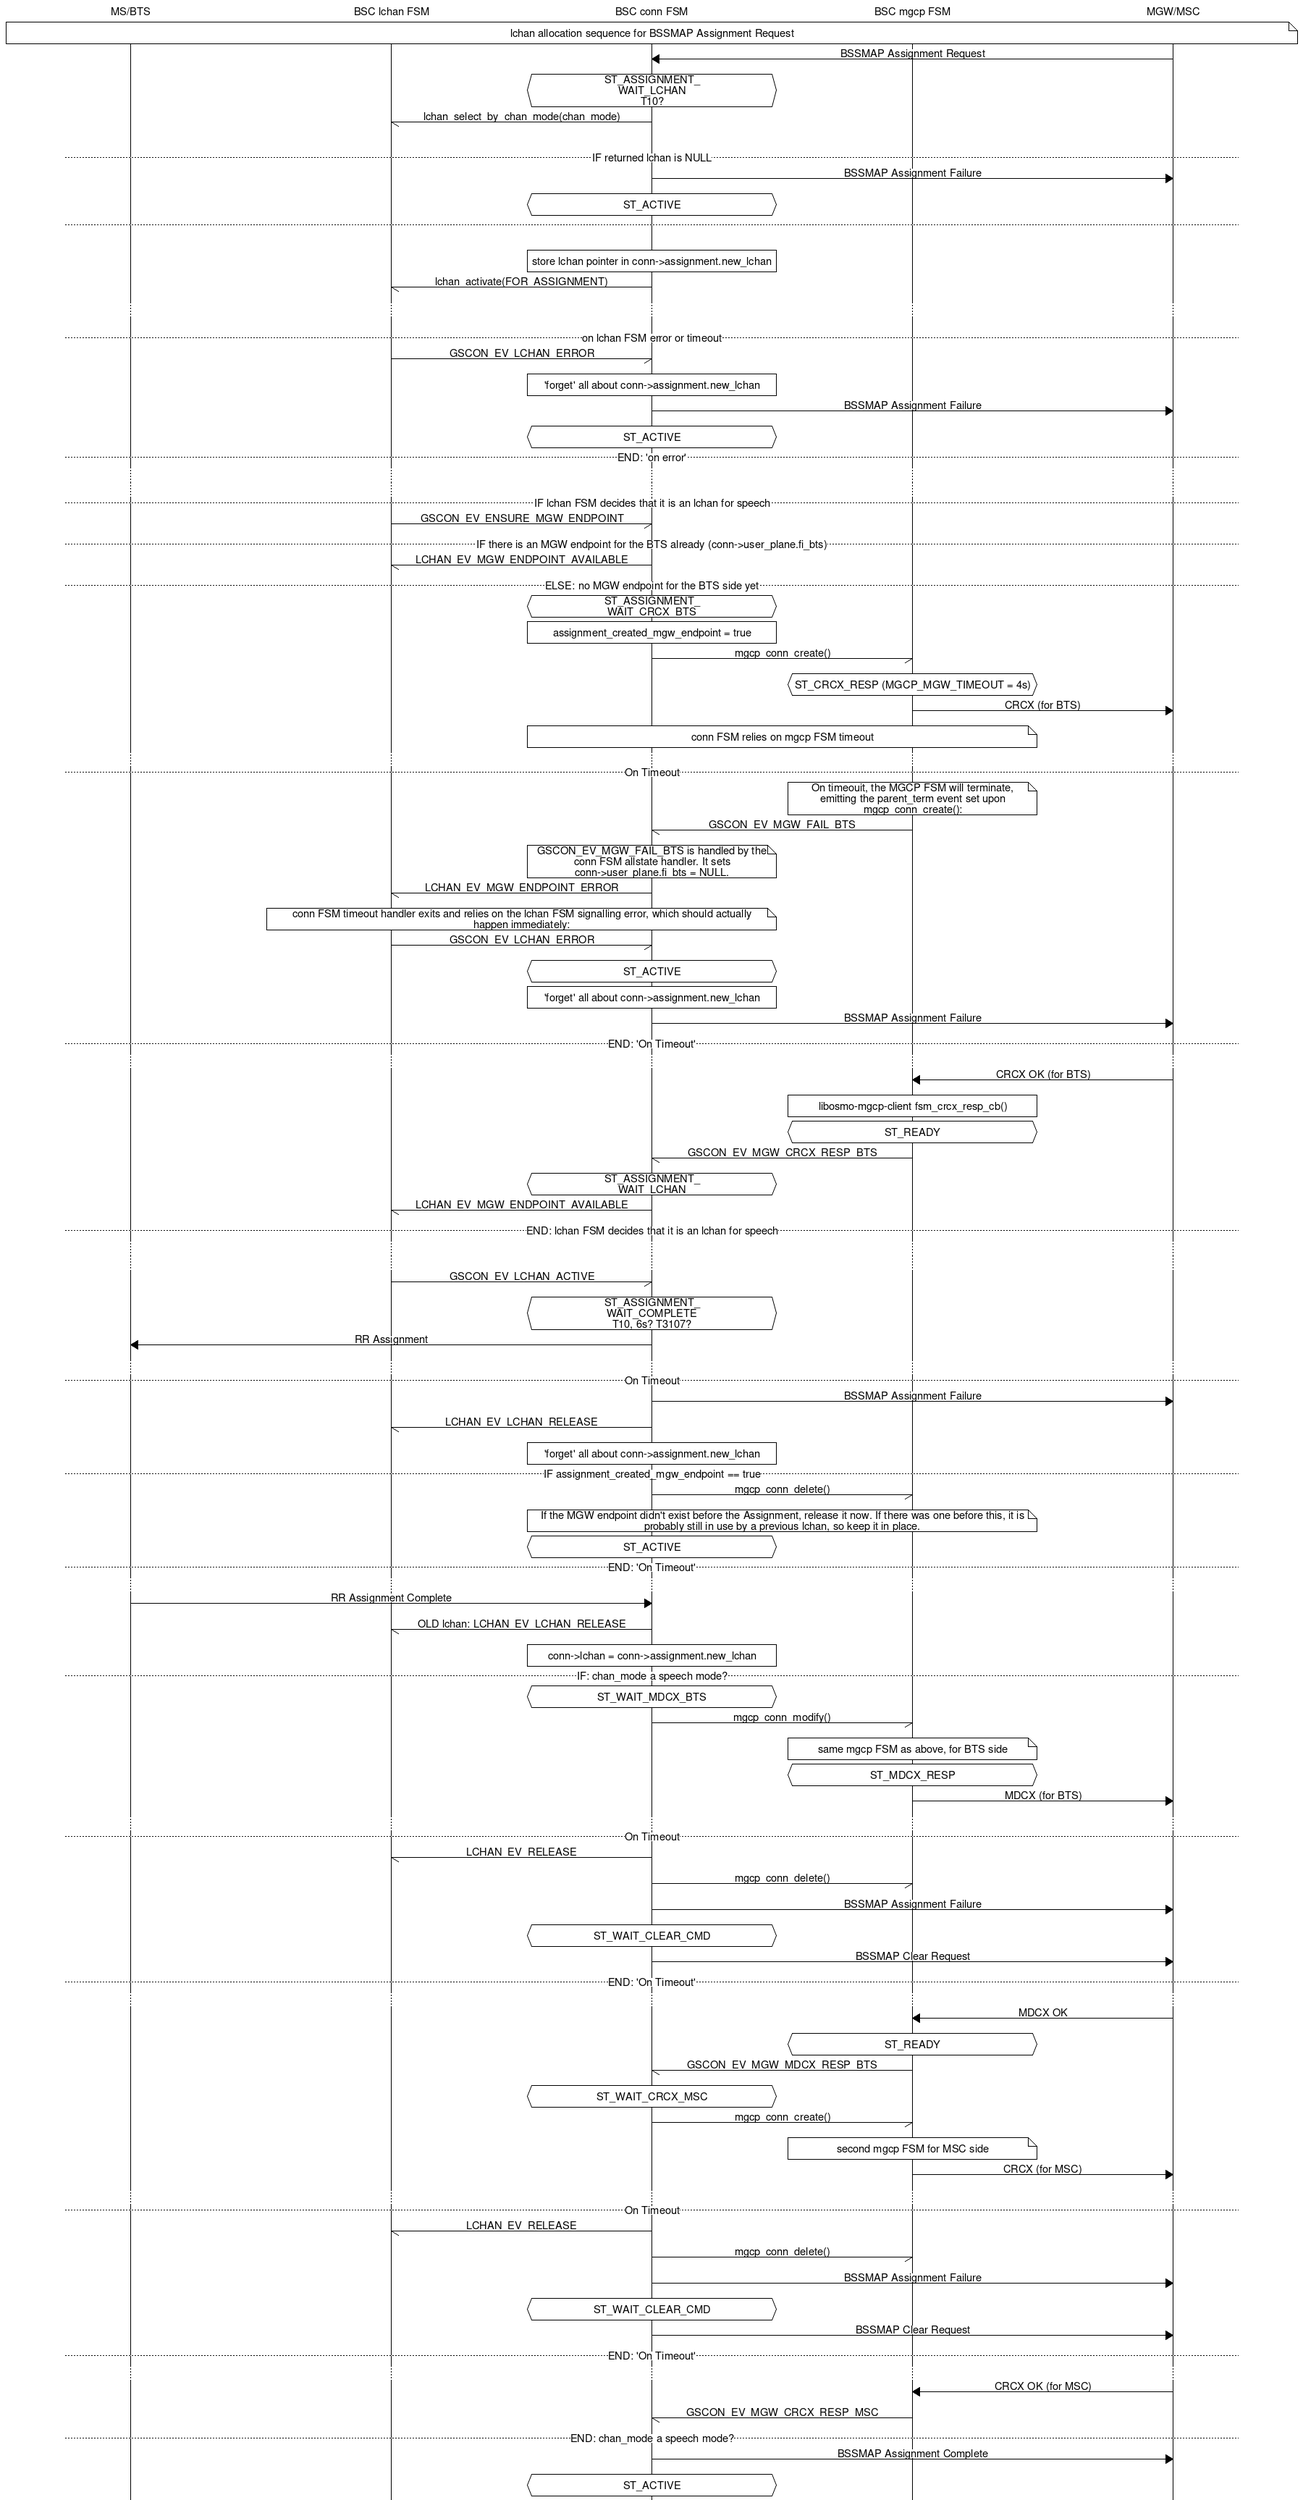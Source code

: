 msc {
	hscale=3;
	ms [label="MS/BTS"], bsc_lchan[label="BSC lchan FSM"],
	bsc_gscon[label="BSC conn FSM"], bsc_mgcp[label="BSC mgcp FSM"], mgw_msc[label="MGW/MSC"];

	ms note mgw_msc [label="lchan allocation sequence for BSSMAP Assignment Request"];

	bsc_gscon <= mgw_msc [label="BSSMAP Assignment Request"];
	bsc_gscon abox bsc_gscon [label="ST_ASSIGNMENT_\nWAIT_LCHAN\nT10?"];

	bsc_lchan <- bsc_gscon [label="lchan_select_by_chan_mode(chan_mode)"];
	|||;
	--- [label="IF returned lchan is NULL"];
	bsc_gscon => mgw_msc [label="BSSMAP Assignment Failure"];
	bsc_gscon abox bsc_gscon [label="ST_ACTIVE"];
	---;
	|||;
	bsc_gscon box bsc_gscon [label="store lchan pointer in conn->assignment.new_lchan"];
	bsc_lchan <- bsc_gscon [label="lchan_activate(FOR_ASSIGNMENT)"];
	...;
	|||;
	--- [label="on lchan FSM error or timeout"];
	bsc_lchan -> bsc_gscon [label="GSCON_EV_LCHAN_ERROR"];
	bsc_gscon box bsc_gscon [label="'forget' all about conn->assignment.new_lchan"];
	bsc_gscon => mgw_msc [label="BSSMAP Assignment Failure"];
	bsc_gscon abox bsc_gscon [label="ST_ACTIVE"];
	--- [label="END: 'on error'"];
	...;
	...;

	--- [label="IF lchan FSM decides that it is an lchan for speech"];
	bsc_lchan -> bsc_gscon [label="GSCON_EV_ENSURE_MGW_ENDPOINT"];
	--- [label="IF there is an MGW endpoint for the BTS already (conn->user_plane.fi_bts)"];
	bsc_gscon -> bsc_lchan [label="LCHAN_EV_MGW_ENDPOINT_AVAILABLE"];
	--- [label="ELSE: no MGW endpoint for the BTS side yet"];
	bsc_gscon abox bsc_gscon [label="ST_ASSIGNMENT_\nWAIT_CRCX_BTS"];
	bsc_gscon box bsc_gscon [label="assignment_created_mgw_endpoint = true"];
	bsc_gscon -> bsc_mgcp [label="mgcp_conn_create()"];
	bsc_mgcp abox bsc_mgcp [label="ST_CRCX_RESP (MGCP_MGW_TIMEOUT = 4s)"];
	bsc_mgcp => mgw_msc [label="CRCX (for BTS)"];
	bsc_gscon note bsc_mgcp [label="conn FSM relies on mgcp FSM timeout"];
	...;
	--- [label="On Timeout"];
	bsc_mgcp note bsc_mgcp [label="On timeouit, the MGCP FSM will terminate, emitting the parent_term
		event set upon mgcp_conn_create():"];
	bsc_mgcp -> bsc_gscon [label="GSCON_EV_MGW_FAIL_BTS"];
	bsc_gscon note bsc_gscon [label="GSCON_EV_MGW_FAIL_BTS is handled by the conn FSM allstate
		handler. It sets conn->user_plane.fi_bts = NULL."];
	bsc_gscon -> bsc_lchan [label="LCHAN_EV_MGW_ENDPOINT_ERROR"];
	bsc_lchan note bsc_gscon [label="conn FSM timeout handler exits and relies on the lchan FSM
		signalling error, which should actually happen immediately:"];
	bsc_gscon <- bsc_lchan [label="GSCON_EV_LCHAN_ERROR"];
	bsc_gscon abox bsc_gscon [label="ST_ACTIVE"];
	bsc_gscon box bsc_gscon [label="'forget' all about conn->assignment.new_lchan"];
	bsc_gscon => mgw_msc [label="BSSMAP Assignment Failure"];
	--- [label="END: 'On Timeout'"];
	...;

	bsc_mgcp <= mgw_msc [label="CRCX OK (for BTS)"];
	bsc_mgcp box bsc_mgcp [label="libosmo-mgcp-client fsm_crcx_resp_cb()"];
	bsc_mgcp abox bsc_mgcp [label="ST_READY"];
	bsc_mgcp -> bsc_gscon [label="GSCON_EV_MGW_CRCX_RESP_BTS"];
	bsc_gscon abox bsc_gscon [label="ST_ASSIGNMENT_\nWAIT_LCHAN"];
	bsc_gscon -> bsc_lchan [label="LCHAN_EV_MGW_ENDPOINT_AVAILABLE"];
	--- [label="END: lchan FSM decides that it is an lchan for speech"];
	...;
	...;

	bsc_lchan -> bsc_gscon [label="GSCON_EV_LCHAN_ACTIVE"];
	bsc_gscon abox bsc_gscon [label="ST_ASSIGNMENT_\nWAIT_COMPLETE\nT10, 6s? T3107?"];
	ms <= bsc_gscon [label="RR Assignment"];
	...;
	--- [label="On Timeout"];
	bsc_gscon => mgw_msc [label="BSSMAP Assignment Failure"];
	bsc_gscon -> bsc_lchan [label="LCHAN_EV_LCHAN_RELEASE"];
	bsc_gscon box bsc_gscon [label="'forget' all about conn->assignment.new_lchan"];
	--- [label="IF assignment_created_mgw_endpoint == true"];
	bsc_gscon -> bsc_mgcp [label="mgcp_conn_delete()"];
	bsc_gscon note bsc_mgcp [label="If the MGW endpoint didn't exist before the Assignment, release
		it now. If there was one before this, it is probably still in use by a previous lchan, so
		keep it in place."];
	bsc_gscon abox bsc_gscon [label="ST_ACTIVE"];
	--- [label="END: 'On Timeout'"];
	...;
	ms => bsc_gscon [label="RR Assignment Complete"];
	bsc_gscon -> bsc_lchan [label="OLD lchan: LCHAN_EV_LCHAN_RELEASE"];
	bsc_gscon box bsc_gscon [label="conn->lchan = conn->assignment.new_lchan"];
	--- [label="IF: chan_mode a speech mode?"];
	bsc_gscon abox bsc_gscon [label="ST_WAIT_MDCX_BTS"];
	bsc_gscon -> bsc_mgcp [label="mgcp_conn_modify()"];
	bsc_mgcp note bsc_mgcp [label="same mgcp FSM as above, for BTS side"];
	bsc_mgcp abox bsc_mgcp [label="ST_MDCX_RESP"];
	bsc_mgcp => mgw_msc [label="MDCX (for BTS)"];
	...;
	--- [label="On Timeout"];
	bsc_gscon -> bsc_lchan [label="LCHAN_EV_RELEASE"];
	bsc_gscon -> bsc_mgcp [label="mgcp_conn_delete()"];
	bsc_gscon => mgw_msc [label="BSSMAP Assignment Failure"];
	bsc_gscon abox bsc_gscon [label="ST_WAIT_CLEAR_CMD"];
	bsc_gscon => mgw_msc [label="BSSMAP Clear Request"];
	--- [label="END: 'On Timeout'"];
	...;
	bsc_mgcp <= mgw_msc [label="MDCX OK"];
	bsc_mgcp abox bsc_mgcp [label="ST_READY"];
	bsc_mgcp -> bsc_gscon [label="GSCON_EV_MGW_MDCX_RESP_BTS"];
	bsc_gscon abox bsc_gscon [label="ST_WAIT_CRCX_MSC"];
	bsc_gscon -> bsc_mgcp [label="mgcp_conn_create()"];
	bsc_mgcp note bsc_mgcp [label="second mgcp FSM for MSC side"];
	bsc_mgcp => mgw_msc [label="CRCX (for MSC)"];
	...;
	--- [label="On Timeout"];
	bsc_gscon -> bsc_lchan [label="LCHAN_EV_RELEASE"];
	bsc_gscon -> bsc_mgcp [label="mgcp_conn_delete()"];
	bsc_gscon => mgw_msc [label="BSSMAP Assignment Failure"];
	bsc_gscon abox bsc_gscon [label="ST_WAIT_CLEAR_CMD"];
	bsc_gscon => mgw_msc [label="BSSMAP Clear Request"];
	--- [label="END: 'On Timeout'"];
	...;
	bsc_mgcp <= mgw_msc [label="CRCX OK (for MSC)"];
	bsc_gscon <- bsc_mgcp [label="GSCON_EV_MGW_CRCX_RESP_MSC"];
	--- [label="END: chan_mode a speech mode?"];

	bsc_gscon => mgw_msc [label="BSSMAP Assignment Complete"];

	bsc_gscon abox bsc_gscon [label="ST_ACTIVE"];
}
